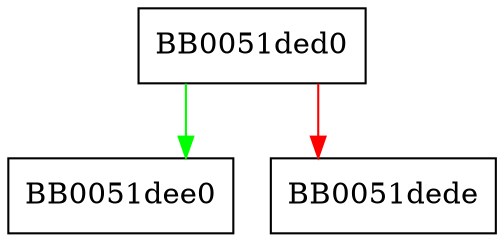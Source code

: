 digraph a2i_ASN1_ENUMERATED {
  node [shape="box"];
  graph [splines=ortho];
  BB0051ded0 -> BB0051dee0 [color="green"];
  BB0051ded0 -> BB0051dede [color="red"];
}